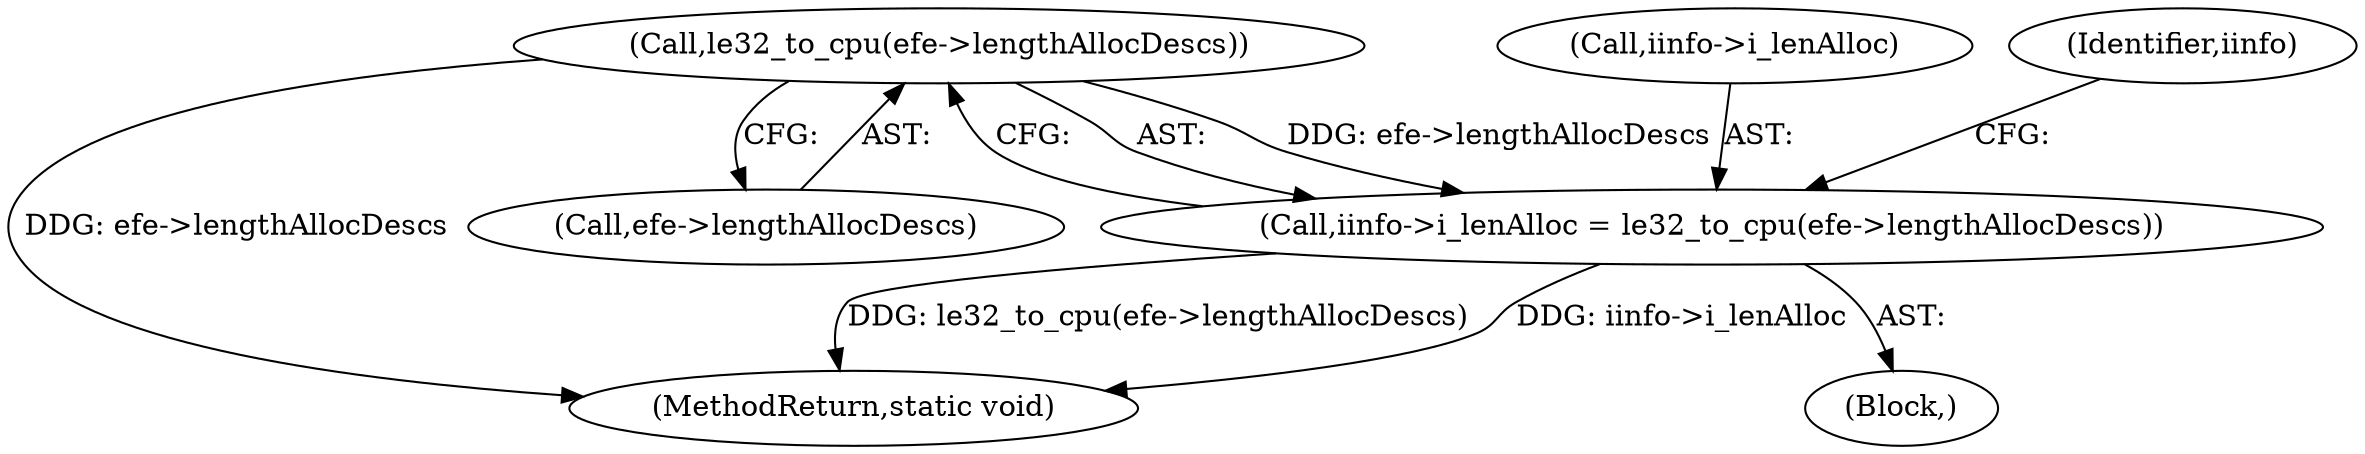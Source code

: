 digraph "0_linux_c03aa9f6e1f938618e6db2e23afef0574efeeb65@pointer" {
"1000932" [label="(Call,le32_to_cpu(efe->lengthAllocDescs))"];
"1000928" [label="(Call,iinfo->i_lenAlloc = le32_to_cpu(efe->lengthAllocDescs))"];
"1000929" [label="(Call,iinfo->i_lenAlloc)"];
"1001145" [label="(MethodReturn,static void)"];
"1000933" [label="(Call,efe->lengthAllocDescs)"];
"1000928" [label="(Call,iinfo->i_lenAlloc = le32_to_cpu(efe->lengthAllocDescs))"];
"1000938" [label="(Identifier,iinfo)"];
"1000827" [label="(Block,)"];
"1000932" [label="(Call,le32_to_cpu(efe->lengthAllocDescs))"];
"1000932" -> "1000928"  [label="AST: "];
"1000932" -> "1000933"  [label="CFG: "];
"1000933" -> "1000932"  [label="AST: "];
"1000928" -> "1000932"  [label="CFG: "];
"1000932" -> "1001145"  [label="DDG: efe->lengthAllocDescs"];
"1000932" -> "1000928"  [label="DDG: efe->lengthAllocDescs"];
"1000928" -> "1000827"  [label="AST: "];
"1000929" -> "1000928"  [label="AST: "];
"1000938" -> "1000928"  [label="CFG: "];
"1000928" -> "1001145"  [label="DDG: iinfo->i_lenAlloc"];
"1000928" -> "1001145"  [label="DDG: le32_to_cpu(efe->lengthAllocDescs)"];
}
